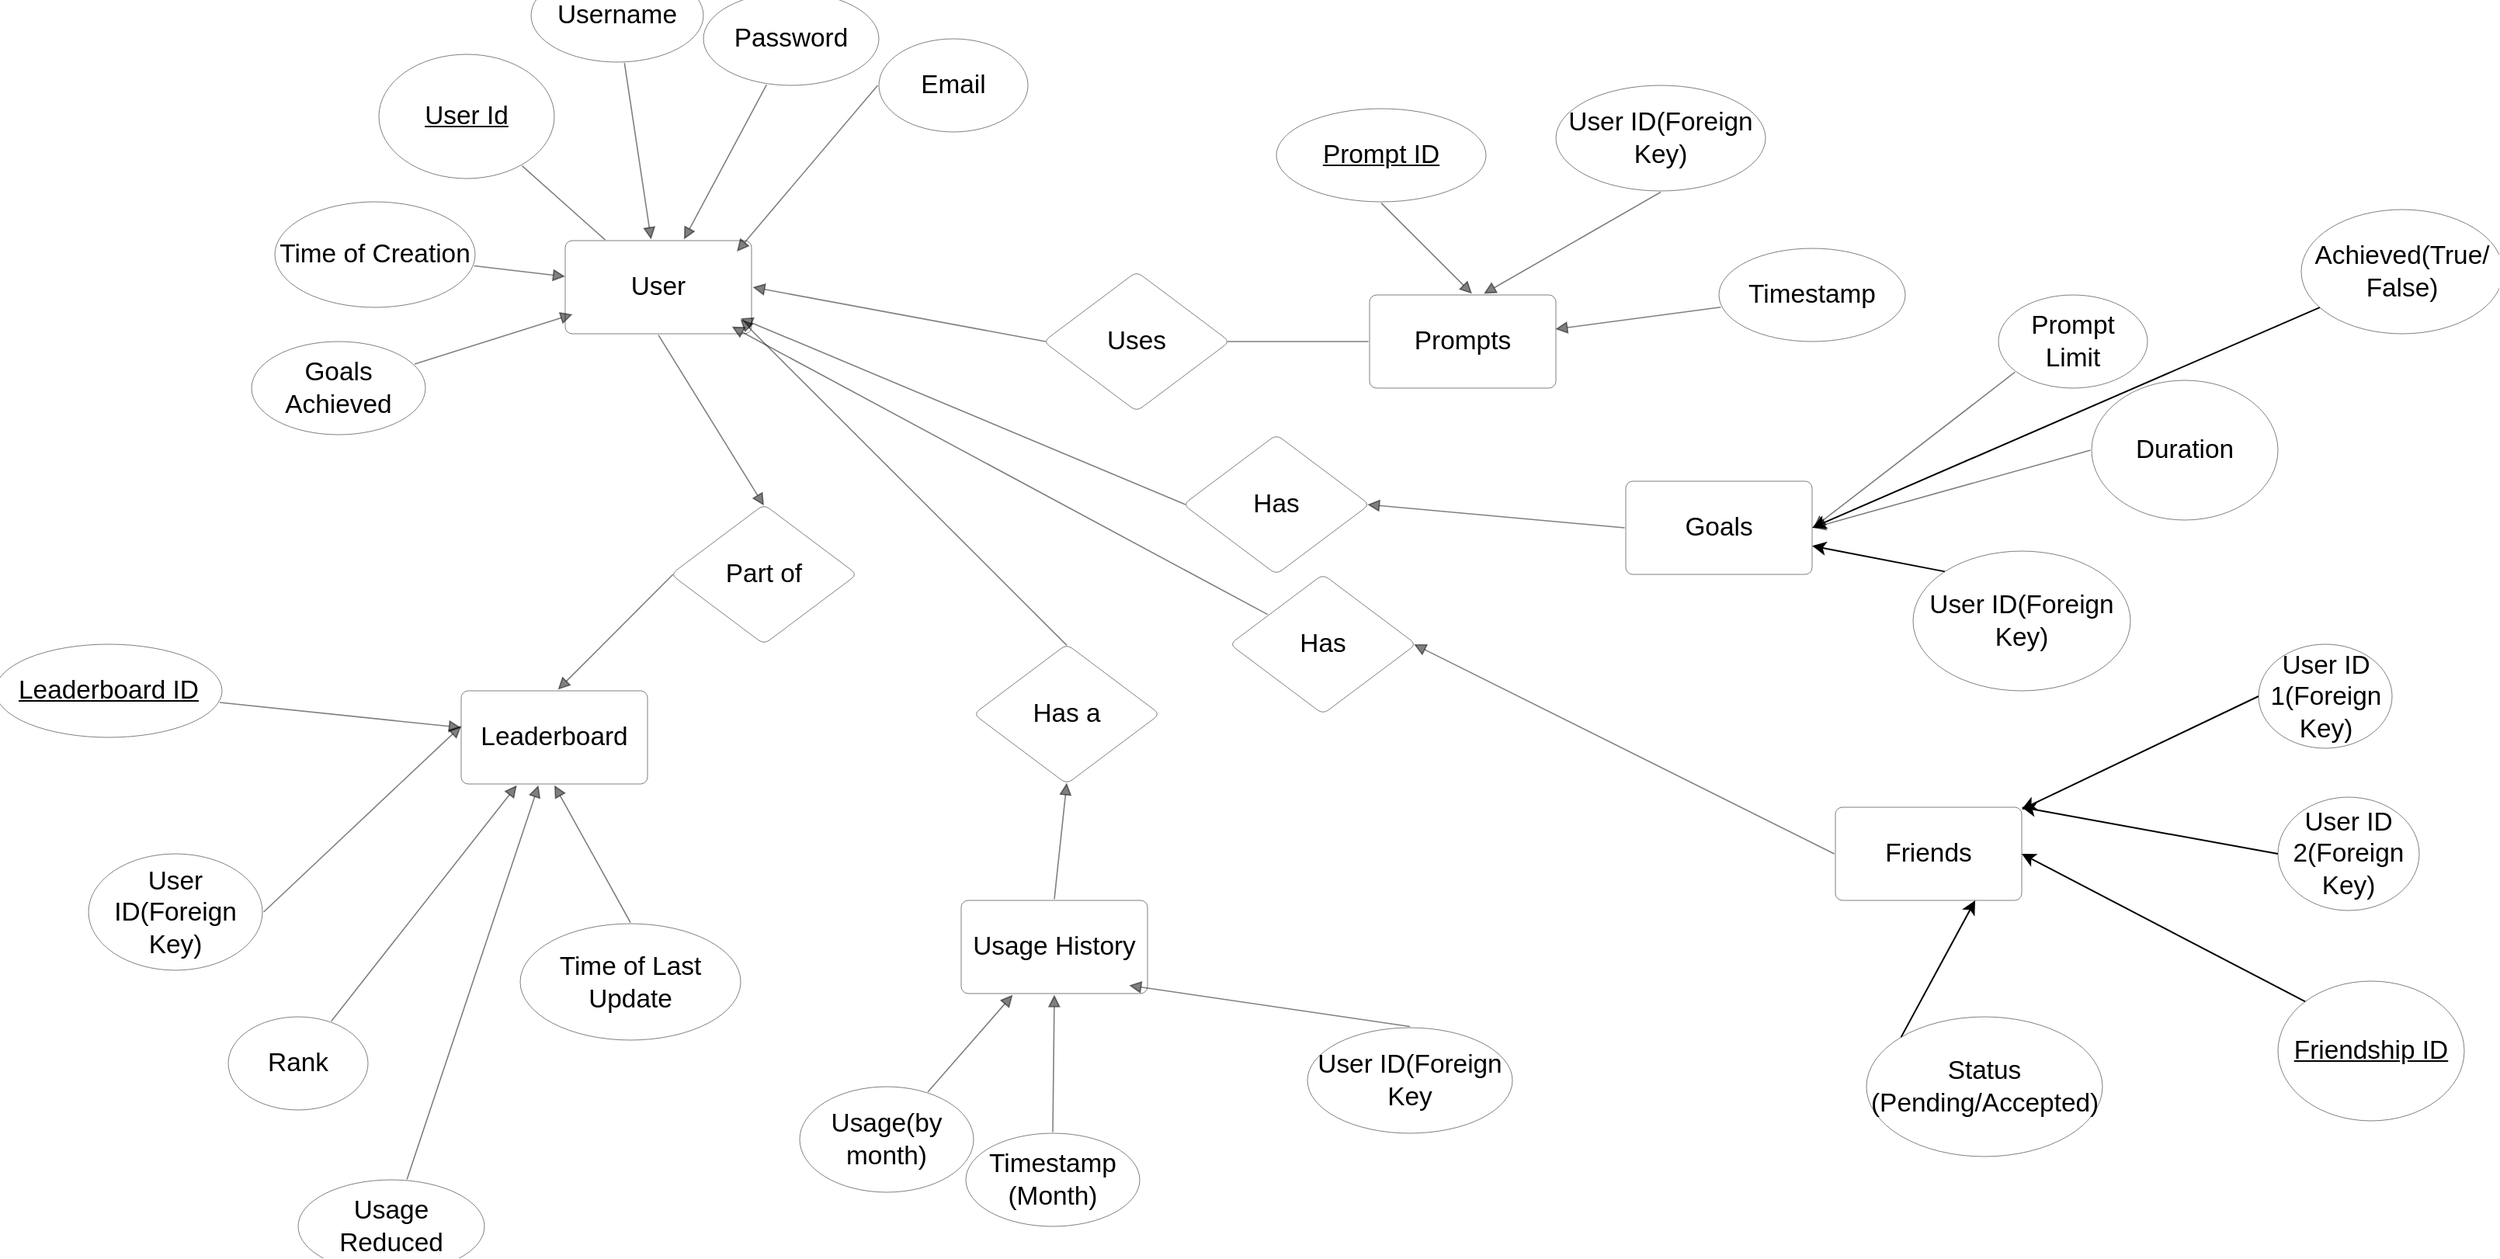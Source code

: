 <mxfile version="26.1.1">
  <diagram name="Page-1" id="rgw146ufzZoBZj60LVnX">
    <mxGraphModel dx="2614" dy="1009" grid="1" gridSize="10" guides="1" tooltips="1" connect="1" arrows="1" fold="1" page="1" pageScale="1" pageWidth="850" pageHeight="1100" math="0" shadow="0">
      <root>
        <mxCell id="0" />
        <mxCell id="1" parent="0" />
        <mxCell id="pBhk6hYcNa5oJ38XfevX-1" value="User" style="html=1;overflow=block;blockSpacing=1;whiteSpace=wrap;fontSize=16.7;spacing=3.8;rounded=1;absoluteArcSize=1;arcSize=9;strokeWidth=NaN;lucidId=RAx2RNamdaET;opacity=50;" vertex="1" parent="1">
          <mxGeometry x="232" y="190" width="120" height="60" as="geometry" />
        </mxCell>
        <mxCell id="pBhk6hYcNa5oJ38XfevX-2" value="User Id" style="html=1;overflow=block;blockSpacing=1;whiteSpace=wrap;ellipse;fontSize=16.7;fontStyle=4;spacing=3.8;rounded=1;absoluteArcSize=1;arcSize=9;strokeWidth=NaN;lucidId=mBx2xycQQQi0;opacity=50;" vertex="1" parent="1">
          <mxGeometry x="112" y="70" width="113" height="80" as="geometry" />
        </mxCell>
        <mxCell id="pBhk6hYcNa5oJ38XfevX-3" value="" style="html=1;jettySize=18;whiteSpace=wrap;fontSize=13;strokeOpacity=100;strokeWidth=0.8;rounded=0;startArrow=none;endArrow=none;exitX=0.816;exitY=0.898;exitPerimeter=0;entryX=0.215;entryY=-0.007;entryPerimeter=0;lucidId=QBx29NSqDVfw;opacity=50;" edge="1" parent="1" source="pBhk6hYcNa5oJ38XfevX-2" target="pBhk6hYcNa5oJ38XfevX-1">
          <mxGeometry width="100" height="100" relative="1" as="geometry">
            <Array as="points" />
          </mxGeometry>
        </mxCell>
        <mxCell id="pBhk6hYcNa5oJ38XfevX-4" value="Username" style="html=1;overflow=block;blockSpacing=1;whiteSpace=wrap;ellipse;fontSize=16.7;spacing=3.8;rounded=1;absoluteArcSize=1;arcSize=9;strokeWidth=NaN;lucidId=zCx2m.am~pAe;opacity=50;" vertex="1" parent="1">
          <mxGeometry x="210" y="15" width="111" height="60" as="geometry" />
        </mxCell>
        <mxCell id="pBhk6hYcNa5oJ38XfevX-5" value="Password" style="html=1;overflow=block;blockSpacing=1;whiteSpace=wrap;ellipse;fontSize=16.7;spacing=3.8;rounded=1;absoluteArcSize=1;arcSize=9;strokeWidth=NaN;lucidId=MCx2OL_JUfjr;opacity=50;" vertex="1" parent="1">
          <mxGeometry x="321" y="30" width="113" height="60" as="geometry" />
        </mxCell>
        <mxCell id="pBhk6hYcNa5oJ38XfevX-6" value="Email" style="html=1;overflow=block;blockSpacing=1;whiteSpace=wrap;ellipse;fontSize=16.7;spacing=3.8;rounded=1;absoluteArcSize=1;arcSize=9;strokeWidth=NaN;lucidId=3Cx21_-UDnBR;opacity=50;" vertex="1" parent="1">
          <mxGeometry x="434" y="60" width="96" height="60" as="geometry" />
        </mxCell>
        <mxCell id="pBhk6hYcNa5oJ38XfevX-7" value="" style="html=1;jettySize=18;whiteSpace=wrap;fontSize=13;strokeOpacity=100;strokeWidth=0.8;rounded=0;startArrow=none;endArrow=block;endFill=1;exitX=0.542;exitY=1.01;exitPerimeter=0;entryX=0.461;entryY=-0.012;entryPerimeter=0;lucidId=yDx2VGfh~Mno;opacity=50;" edge="1" parent="1" source="pBhk6hYcNa5oJ38XfevX-4" target="pBhk6hYcNa5oJ38XfevX-1">
          <mxGeometry width="100" height="100" relative="1" as="geometry">
            <Array as="points" />
          </mxGeometry>
        </mxCell>
        <mxCell id="pBhk6hYcNa5oJ38XfevX-8" value="" style="html=1;jettySize=18;whiteSpace=wrap;fontSize=13;strokeOpacity=100;strokeWidth=0.8;rounded=0;startArrow=none;endArrow=block;endFill=1;exitX=0.36;exitY=0.992;exitPerimeter=0;entryX=0.637;entryY=-0.012;entryPerimeter=0;lucidId=IDx2xzr~d._R;opacity=50;" edge="1" parent="1" source="pBhk6hYcNa5oJ38XfevX-5" target="pBhk6hYcNa5oJ38XfevX-1">
          <mxGeometry width="100" height="100" relative="1" as="geometry">
            <Array as="points" />
          </mxGeometry>
        </mxCell>
        <mxCell id="pBhk6hYcNa5oJ38XfevX-9" value="" style="html=1;jettySize=18;whiteSpace=wrap;fontSize=13;strokeOpacity=100;strokeWidth=0.8;rounded=0;startArrow=none;endArrow=block;endFill=1;exitX=-0.008;exitY=0.5;exitPerimeter=0;entryX=0.921;entryY=0.118;entryPerimeter=0;lucidId=ODx2Zh8OgOvg;opacity=50;" edge="1" parent="1" source="pBhk6hYcNa5oJ38XfevX-6" target="pBhk6hYcNa5oJ38XfevX-1">
          <mxGeometry width="100" height="100" relative="1" as="geometry">
            <Array as="points" />
          </mxGeometry>
        </mxCell>
        <mxCell id="pBhk6hYcNa5oJ38XfevX-10" value="Prompt Limit" style="html=1;overflow=block;blockSpacing=1;whiteSpace=wrap;ellipse;fontSize=16.7;spacing=3.8;rounded=1;absoluteArcSize=1;arcSize=9;strokeWidth=NaN;lucidId=YDx2T28T0lMS;opacity=50;" vertex="1" parent="1">
          <mxGeometry x="1155" y="225" width="96" height="60" as="geometry" />
        </mxCell>
        <mxCell id="pBhk6hYcNa5oJ38XfevX-11" value="" style="html=1;jettySize=18;whiteSpace=wrap;fontSize=13;strokeOpacity=100;strokeWidth=0.8;rounded=0;startArrow=none;endArrow=block;endFill=1;exitX=0.111;exitY=0.829;exitPerimeter=0;entryX=1.006;entryY=0.5;entryPerimeter=0;lucidId=jEx20pw6NL5b;opacity=50;" edge="1" parent="1" source="pBhk6hYcNa5oJ38XfevX-10" target="pBhk6hYcNa5oJ38XfevX-27">
          <mxGeometry width="100" height="100" relative="1" as="geometry">
            <Array as="points" />
          </mxGeometry>
        </mxCell>
        <mxCell id="pBhk6hYcNa5oJ38XfevX-12" value="Time of Creation" style="html=1;overflow=block;blockSpacing=1;whiteSpace=wrap;ellipse;fontSize=16.7;spacing=3.8;rounded=1;absoluteArcSize=1;arcSize=9;strokeWidth=NaN;lucidId=yEx2c-KcOb.2;opacity=50;" vertex="1" parent="1">
          <mxGeometry x="45" y="165" width="129" height="68" as="geometry" />
        </mxCell>
        <mxCell id="pBhk6hYcNa5oJ38XfevX-13" value="" style="html=1;jettySize=18;whiteSpace=wrap;fontSize=13;strokeOpacity=100;strokeWidth=0.8;rounded=0;startArrow=none;endArrow=block;endFill=1;exitX=0.995;exitY=0.607;exitPerimeter=0;entryX=0;entryY=0.386;entryPerimeter=0;lucidId=WEx2BDClQmO.;opacity=50;" edge="1" parent="1" source="pBhk6hYcNa5oJ38XfevX-12" target="pBhk6hYcNa5oJ38XfevX-1">
          <mxGeometry width="100" height="100" relative="1" as="geometry">
            <Array as="points" />
          </mxGeometry>
        </mxCell>
        <mxCell id="pBhk6hYcNa5oJ38XfevX-14" value="" style="html=1;jettySize=18;whiteSpace=wrap;fontSize=13;strokeOpacity=100;strokeWidth=0.8;rounded=0;startArrow=block;startFill=1;endArrow=none;exitX=1.006;exitY=0.5;exitPerimeter=0;entryX=0.012;entryY=0.5;entryPerimeter=0;lucidId=4Ex24Pu8XBkI;opacity=50;" edge="1" parent="1" source="pBhk6hYcNa5oJ38XfevX-1" target="pBhk6hYcNa5oJ38XfevX-15">
          <mxGeometry width="100" height="100" relative="1" as="geometry">
            <Array as="points" />
          </mxGeometry>
        </mxCell>
        <mxCell id="pBhk6hYcNa5oJ38XfevX-15" value="Uses" style="html=1;overflow=block;blockSpacing=1;whiteSpace=wrap;rhombus;fontSize=16.7;spacing=3.8;rounded=1;absoluteArcSize=1;arcSize=9;strokeWidth=NaN;lucidId=CFx2vJ5EgboX;opacity=50;" vertex="1" parent="1">
          <mxGeometry x="540" y="210" width="120" height="90" as="geometry" />
        </mxCell>
        <mxCell id="pBhk6hYcNa5oJ38XfevX-16" value="Prompts" style="html=1;overflow=block;blockSpacing=1;whiteSpace=wrap;fontSize=16.7;spacing=3.8;rounded=1;absoluteArcSize=1;arcSize=9;strokeWidth=NaN;lucidId=NFx2.22BVop2;opacity=50;" vertex="1" parent="1">
          <mxGeometry x="750" y="225" width="120" height="60" as="geometry" />
        </mxCell>
        <mxCell id="pBhk6hYcNa5oJ38XfevX-17" value="" style="html=1;jettySize=18;whiteSpace=wrap;fontSize=13;strokeOpacity=100;strokeWidth=0.8;rounded=0;startArrow=none;endArrow=none;exitX=-0.006;exitY=0.5;exitPerimeter=0;entryX=0.988;entryY=0.5;entryPerimeter=0;lucidId=9Fx2n1Hd-RP-;opacity=50;" edge="1" parent="1" source="pBhk6hYcNa5oJ38XfevX-16" target="pBhk6hYcNa5oJ38XfevX-15">
          <mxGeometry width="100" height="100" relative="1" as="geometry">
            <Array as="points" />
          </mxGeometry>
        </mxCell>
        <mxCell id="pBhk6hYcNa5oJ38XfevX-18" value="Prompt ID" style="html=1;overflow=block;blockSpacing=1;whiteSpace=wrap;ellipse;fontSize=16.7;fontStyle=4;spacing=3.8;rounded=1;absoluteArcSize=1;arcSize=9;strokeWidth=NaN;lucidId=WGx2.-buPZKc;opacity=50;" vertex="1" parent="1">
          <mxGeometry x="690" y="105" width="135" height="60" as="geometry" />
        </mxCell>
        <mxCell id="pBhk6hYcNa5oJ38XfevX-19" value="User ID(Foreign Key)" style="html=1;overflow=block;blockSpacing=1;whiteSpace=wrap;ellipse;fontSize=16.7;spacing=3.8;rounded=1;absoluteArcSize=1;arcSize=9;strokeWidth=NaN;lucidId=.Gx2o4d4AaiW;opacity=50;" vertex="1" parent="1">
          <mxGeometry x="870" y="90" width="135" height="68" as="geometry" />
        </mxCell>
        <mxCell id="pBhk6hYcNa5oJ38XfevX-20" value="Timestamp" style="html=1;overflow=block;blockSpacing=1;whiteSpace=wrap;ellipse;fontSize=16.7;spacing=3.8;rounded=1;absoluteArcSize=1;arcSize=9;strokeWidth=NaN;lucidId=QHx2GhDHNDqJ;opacity=50;" vertex="1" parent="1">
          <mxGeometry x="975" y="195" width="120" height="60" as="geometry" />
        </mxCell>
        <mxCell id="pBhk6hYcNa5oJ38XfevX-21" value="" style="html=1;jettySize=18;whiteSpace=wrap;fontSize=13;strokeOpacity=100;strokeWidth=0.8;rounded=0;startArrow=none;endArrow=block;endFill=1;exitX=0.5;exitY=1.013;exitPerimeter=0;entryX=0.55;entryY=-0.012;entryPerimeter=0;lucidId=bIx2lAghV5iP;opacity=50;" edge="1" parent="1" source="pBhk6hYcNa5oJ38XfevX-18" target="pBhk6hYcNa5oJ38XfevX-16">
          <mxGeometry width="100" height="100" relative="1" as="geometry">
            <Array as="points" />
          </mxGeometry>
        </mxCell>
        <mxCell id="pBhk6hYcNa5oJ38XfevX-22" value="" style="html=1;jettySize=18;whiteSpace=wrap;fontSize=13;strokeOpacity=100;strokeWidth=0.8;rounded=0;startArrow=none;endArrow=block;endFill=1;exitX=0.5;exitY=1.011;exitPerimeter=0;entryX=0.613;entryY=-0.013;entryPerimeter=0;lucidId=gIx2_wnh63PB;opacity=50;" edge="1" parent="1" source="pBhk6hYcNa5oJ38XfevX-19" target="pBhk6hYcNa5oJ38XfevX-16">
          <mxGeometry width="100" height="100" relative="1" as="geometry">
            <Array as="points" />
          </mxGeometry>
        </mxCell>
        <mxCell id="pBhk6hYcNa5oJ38XfevX-23" value="" style="html=1;jettySize=18;whiteSpace=wrap;fontSize=13;strokeOpacity=100;strokeWidth=0.8;rounded=0;startArrow=none;endArrow=block;endFill=1;exitX=0.01;exitY=0.631;exitPerimeter=0;entryX=0.997;entryY=0.367;entryPerimeter=0;lucidId=lIx2hbdXT7L-;opacity=50;" edge="1" parent="1" source="pBhk6hYcNa5oJ38XfevX-20" target="pBhk6hYcNa5oJ38XfevX-16">
          <mxGeometry width="100" height="100" relative="1" as="geometry">
            <Array as="points" />
          </mxGeometry>
        </mxCell>
        <mxCell id="pBhk6hYcNa5oJ38XfevX-24" value="Leaderboard" style="html=1;overflow=block;blockSpacing=1;whiteSpace=wrap;fontSize=16.7;spacing=3.8;rounded=1;absoluteArcSize=1;arcSize=9;strokeWidth=NaN;lucidId=95Q2UMxfIZaX;opacity=50;" vertex="1" parent="1">
          <mxGeometry x="165" y="480" width="120" height="60" as="geometry" />
        </mxCell>
        <mxCell id="pBhk6hYcNa5oJ38XfevX-25" value="Goals Achieved" style="html=1;overflow=block;blockSpacing=1;whiteSpace=wrap;ellipse;fontSize=16.7;spacing=3.8;rounded=1;absoluteArcSize=1;arcSize=9;strokeWidth=NaN;lucidId=J6Q2vdmyr6ui;opacity=50;" vertex="1" parent="1">
          <mxGeometry x="30" y="255" width="112" height="60" as="geometry" />
        </mxCell>
        <mxCell id="pBhk6hYcNa5oJ38XfevX-26" value="" style="html=1;jettySize=18;whiteSpace=wrap;fontSize=13;strokeOpacity=100;strokeWidth=0.8;rounded=0;startArrow=none;endArrow=block;endFill=1;exitX=0.938;exitY=0.242;exitPerimeter=0;entryX=0.04;entryY=0.791;entryPerimeter=0;lucidId=Y6Q2g8p9iy5J;opacity=50;" edge="1" parent="1" source="pBhk6hYcNa5oJ38XfevX-25" target="pBhk6hYcNa5oJ38XfevX-1">
          <mxGeometry width="100" height="100" relative="1" as="geometry">
            <Array as="points" />
          </mxGeometry>
        </mxCell>
        <mxCell id="pBhk6hYcNa5oJ38XfevX-27" value="Goals" style="html=1;overflow=block;blockSpacing=1;whiteSpace=wrap;fontSize=16.7;spacing=3.8;rounded=1;absoluteArcSize=1;arcSize=9;strokeWidth=NaN;lucidId=~~Q2LNWAmLXl;opacity=50;" vertex="1" parent="1">
          <mxGeometry x="915" y="345" width="120" height="60" as="geometry" />
        </mxCell>
        <mxCell id="pBhk6hYcNa5oJ38XfevX-28" value="Friends" style="html=1;overflow=block;blockSpacing=1;whiteSpace=wrap;fontSize=16.7;spacing=3.8;rounded=1;absoluteArcSize=1;arcSize=9;strokeWidth=NaN;lucidId=gaR2~LET.yTY;opacity=50;" vertex="1" parent="1">
          <mxGeometry x="1050" y="555" width="120" height="60" as="geometry" />
        </mxCell>
        <mxCell id="pBhk6hYcNa5oJ38XfevX-29" value="Usage(by month)" style="html=1;overflow=block;blockSpacing=1;whiteSpace=wrap;ellipse;fontSize=16.7;spacing=3.8;rounded=1;absoluteArcSize=1;arcSize=9;strokeWidth=NaN;lucidId=~hR2pr2lQpwR;opacity=50;" vertex="1" parent="1">
          <mxGeometry x="383" y="735" width="112" height="68" as="geometry" />
        </mxCell>
        <mxCell id="pBhk6hYcNa5oJ38XfevX-30" value="" style="html=1;jettySize=18;whiteSpace=wrap;fontSize=13;strokeOpacity=100;strokeWidth=0.8;rounded=0;startArrow=none;endArrow=block;endFill=1;exitX=0.737;exitY=0.049;exitPerimeter=0;entryX=0.277;entryY=1.013;entryPerimeter=0;lucidId=HiR2O-QbZ80i;opacity=50;" edge="1" parent="1" source="pBhk6hYcNa5oJ38XfevX-29" target="pBhk6hYcNa5oJ38XfevX-40">
          <mxGeometry width="100" height="100" relative="1" as="geometry">
            <Array as="points" />
          </mxGeometry>
        </mxCell>
        <mxCell id="pBhk6hYcNa5oJ38XfevX-31" value="User ID(Foreign Key)" style="html=1;overflow=block;blockSpacing=1;whiteSpace=wrap;ellipse;fontSize=16.7;spacing=3.8;rounded=1;absoluteArcSize=1;arcSize=9;strokeWidth=NaN;lucidId=emR228JIYt~K;opacity=50;" vertex="1" parent="1">
          <mxGeometry x="-75" y="585" width="112" height="75" as="geometry" />
        </mxCell>
        <mxCell id="pBhk6hYcNa5oJ38XfevX-32" value="" style="html=1;jettySize=18;whiteSpace=wrap;fontSize=13;strokeOpacity=100;strokeWidth=0.8;rounded=0;startArrow=none;endArrow=block;endFill=1;exitX=1.007;exitY=0.5;exitPerimeter=0;entryX=0.001;entryY=0.375;entryPerimeter=0;lucidId=5mR2LmbSr6EH;opacity=50;" edge="1" parent="1" source="pBhk6hYcNa5oJ38XfevX-31" target="pBhk6hYcNa5oJ38XfevX-24">
          <mxGeometry width="100" height="100" relative="1" as="geometry">
            <Array as="points" />
          </mxGeometry>
        </mxCell>
        <mxCell id="pBhk6hYcNa5oJ38XfevX-33" value="Rank" style="html=1;overflow=block;blockSpacing=1;whiteSpace=wrap;ellipse;fontSize=16.7;spacing=3.8;rounded=1;absoluteArcSize=1;arcSize=9;strokeWidth=NaN;lucidId=7mR2.K7n7p7q;opacity=50;" vertex="1" parent="1">
          <mxGeometry x="15" y="690" width="90" height="60" as="geometry" />
        </mxCell>
        <mxCell id="pBhk6hYcNa5oJ38XfevX-34" value="" style="html=1;jettySize=18;whiteSpace=wrap;fontSize=13;strokeOpacity=100;strokeWidth=0.8;rounded=0;startArrow=none;endArrow=block;endFill=1;exitX=0.737;exitY=0.047;exitPerimeter=0;entryX=0.299;entryY=1.013;entryPerimeter=0;lucidId=TnR2k5oyFTTt;opacity=50;" edge="1" parent="1" source="pBhk6hYcNa5oJ38XfevX-33" target="pBhk6hYcNa5oJ38XfevX-24">
          <mxGeometry width="100" height="100" relative="1" as="geometry">
            <Array as="points" />
          </mxGeometry>
        </mxCell>
        <mxCell id="pBhk6hYcNa5oJ38XfevX-35" value="Usage Reduced" style="html=1;overflow=block;blockSpacing=1;whiteSpace=wrap;ellipse;fontSize=16.7;spacing=3.8;rounded=1;absoluteArcSize=1;arcSize=9;strokeWidth=NaN;lucidId=goR27YkbTugn;opacity=50;" vertex="1" parent="1">
          <mxGeometry x="60" y="795" width="120" height="60" as="geometry" />
        </mxCell>
        <mxCell id="pBhk6hYcNa5oJ38XfevX-36" value="" style="html=1;jettySize=18;whiteSpace=wrap;fontSize=13;strokeOpacity=100;strokeWidth=0.8;rounded=0;startArrow=none;endArrow=block;endFill=1;exitX=0.584;exitY=-0.005;exitPerimeter=0;entryX=0.415;entryY=1.013;entryPerimeter=0;lucidId=BoR2N8a9Mm_Z;opacity=50;" edge="1" parent="1" source="pBhk6hYcNa5oJ38XfevX-35" target="pBhk6hYcNa5oJ38XfevX-24">
          <mxGeometry width="100" height="100" relative="1" as="geometry">
            <Array as="points" />
          </mxGeometry>
        </mxCell>
        <mxCell id="pBhk6hYcNa5oJ38XfevX-37" value="Time of Last Update" style="html=1;overflow=block;blockSpacing=1;whiteSpace=wrap;ellipse;fontSize=16.7;spacing=3.8;rounded=1;absoluteArcSize=1;arcSize=9;strokeWidth=NaN;lucidId=jpR2R.h94Z0~;opacity=50;" vertex="1" parent="1">
          <mxGeometry x="203" y="630" width="142" height="75" as="geometry" />
        </mxCell>
        <mxCell id="pBhk6hYcNa5oJ38XfevX-38" value="Part of" style="html=1;overflow=block;blockSpacing=1;whiteSpace=wrap;rhombus;fontSize=16.7;spacing=3.8;rounded=1;absoluteArcSize=1;arcSize=9;strokeWidth=NaN;lucidId=BpR2~a8cirIl;opacity=50;" vertex="1" parent="1">
          <mxGeometry x="300" y="360" width="120" height="90" as="geometry" />
        </mxCell>
        <mxCell id="pBhk6hYcNa5oJ38XfevX-39" value="" style="html=1;jettySize=18;whiteSpace=wrap;fontSize=13;strokeOpacity=100;strokeWidth=0.8;rounded=0;startArrow=none;endArrow=block;endFill=1;exitX=0.5;exitY=-0.01;exitPerimeter=0;entryX=0.5;entryY=1.013;entryPerimeter=0;lucidId=kqR2GbuDG8cL;opacity=50;" edge="1" parent="1" source="pBhk6hYcNa5oJ38XfevX-37" target="pBhk6hYcNa5oJ38XfevX-24">
          <mxGeometry width="100" height="100" relative="1" as="geometry">
            <Array as="points" />
          </mxGeometry>
        </mxCell>
        <mxCell id="pBhk6hYcNa5oJ38XfevX-40" value="Usage History" style="html=1;overflow=block;blockSpacing=1;whiteSpace=wrap;fontSize=16.7;spacing=3.8;rounded=1;absoluteArcSize=1;arcSize=9;strokeWidth=NaN;lucidId=~KR29njfEcyo;opacity=50;" vertex="1" parent="1">
          <mxGeometry x="487" y="615" width="120" height="60" as="geometry" />
        </mxCell>
        <mxCell id="pBhk6hYcNa5oJ38XfevX-41" value="" style="html=1;jettySize=18;whiteSpace=wrap;fontSize=13;strokeOpacity=100;strokeWidth=0.8;rounded=0;startArrow=none;endArrow=block;endFill=1;exitX=0.5;exitY=-0.013;exitPerimeter=0;entryX=0.5;entryY=0.992;entryPerimeter=0;lucidId=MLR29So9zbpq;opacity=50;" edge="1" parent="1" source="pBhk6hYcNa5oJ38XfevX-40" target="pBhk6hYcNa5oJ38XfevX-42">
          <mxGeometry width="100" height="100" relative="1" as="geometry">
            <Array as="points" />
          </mxGeometry>
        </mxCell>
        <mxCell id="pBhk6hYcNa5oJ38XfevX-42" value="Has a" style="html=1;overflow=block;blockSpacing=1;whiteSpace=wrap;rhombus;fontSize=16.7;spacing=3.8;rounded=1;absoluteArcSize=1;arcSize=9;strokeWidth=NaN;lucidId=OLR2A9TdJpPo;opacity=50;" vertex="1" parent="1">
          <mxGeometry x="495" y="450" width="120" height="90" as="geometry" />
        </mxCell>
        <mxCell id="pBhk6hYcNa5oJ38XfevX-43" value="" style="html=1;jettySize=18;whiteSpace=wrap;fontSize=13;strokeOpacity=100;strokeWidth=0.8;rounded=0;startArrow=none;endArrow=block;endFill=1;exitX=0.5;exitY=0.008;exitPerimeter=0;entryX=0.94;entryY=0.843;entryPerimeter=0;lucidId=VLR2WzCLcb~V;opacity=50;" edge="1" parent="1" source="pBhk6hYcNa5oJ38XfevX-42" target="pBhk6hYcNa5oJ38XfevX-1">
          <mxGeometry width="100" height="100" relative="1" as="geometry">
            <Array as="points" />
          </mxGeometry>
        </mxCell>
        <mxCell id="pBhk6hYcNa5oJ38XfevX-44" value="" style="html=1;jettySize=18;whiteSpace=wrap;fontSize=13;strokeOpacity=100;strokeWidth=0.8;rounded=0;startArrow=none;endArrow=block;endFill=1;exitX=-0.006;exitY=0.5;exitPerimeter=0;entryX=0.988;entryY=0.5;entryPerimeter=0;lucidId=aNR2lgBmNA1B;opacity=50;" edge="1" parent="1" source="pBhk6hYcNa5oJ38XfevX-27" target="pBhk6hYcNa5oJ38XfevX-45">
          <mxGeometry width="100" height="100" relative="1" as="geometry">
            <Array as="points" />
          </mxGeometry>
        </mxCell>
        <mxCell id="pBhk6hYcNa5oJ38XfevX-45" value="Has" style="html=1;overflow=block;blockSpacing=1;whiteSpace=wrap;rhombus;fontSize=16.7;spacing=3.8;rounded=1;absoluteArcSize=1;arcSize=9;strokeWidth=NaN;lucidId=bNR2_yHD6F14;opacity=50;" vertex="1" parent="1">
          <mxGeometry x="630" y="315" width="120" height="90" as="geometry" />
        </mxCell>
        <mxCell id="pBhk6hYcNa5oJ38XfevX-46" value="" style="html=1;jettySize=18;whiteSpace=wrap;fontSize=13;strokeOpacity=100;strokeWidth=0.8;rounded=0;startArrow=none;endArrow=block;endFill=1;exitX=0.012;exitY=0.5;exitPerimeter=0;lucidId=oNR2dLZ3dRlw;opacity=50;" edge="1" parent="1" source="pBhk6hYcNa5oJ38XfevX-45">
          <mxGeometry width="100" height="100" relative="1" as="geometry">
            <Array as="points" />
            <mxPoint x="345" y="240" as="targetPoint" />
          </mxGeometry>
        </mxCell>
        <mxCell id="pBhk6hYcNa5oJ38XfevX-47" value="" style="html=1;jettySize=18;whiteSpace=wrap;fontSize=13;strokeOpacity=100;strokeWidth=0.8;rounded=0;startArrow=none;endArrow=block;endFill=1;exitX=-0.006;exitY=0.5;exitPerimeter=0;entryX=0.988;entryY=0.5;entryPerimeter=0;lucidId=HNR2pvrnm1b6;opacity=50;" edge="1" parent="1" source="pBhk6hYcNa5oJ38XfevX-28" target="pBhk6hYcNa5oJ38XfevX-48">
          <mxGeometry width="100" height="100" relative="1" as="geometry">
            <Array as="points" />
          </mxGeometry>
        </mxCell>
        <mxCell id="pBhk6hYcNa5oJ38XfevX-48" value="Has" style="html=1;overflow=block;blockSpacing=1;whiteSpace=wrap;rhombus;fontSize=16.7;spacing=3.8;rounded=1;absoluteArcSize=1;arcSize=9;strokeWidth=NaN;lucidId=INR2XN9SJRrh;opacity=50;" vertex="1" parent="1">
          <mxGeometry x="660" y="405" width="120" height="90" as="geometry" />
        </mxCell>
        <mxCell id="pBhk6hYcNa5oJ38XfevX-49" value="" style="html=1;jettySize=18;whiteSpace=wrap;fontSize=13;strokeOpacity=100;strokeWidth=0.8;rounded=0;startArrow=none;endArrow=block;endFill=1;exitX=0.203;exitY=0.287;exitPerimeter=0;entryX=0.894;entryY=0.923;entryPerimeter=0;lucidId=2NR2k~gamHXr;opacity=50;" edge="1" parent="1" source="pBhk6hYcNa5oJ38XfevX-48" target="pBhk6hYcNa5oJ38XfevX-1">
          <mxGeometry width="100" height="100" relative="1" as="geometry">
            <Array as="points" />
          </mxGeometry>
        </mxCell>
        <mxCell id="pBhk6hYcNa5oJ38XfevX-50" value="" style="html=1;jettySize=18;whiteSpace=wrap;fontSize=13;strokeOpacity=100;strokeWidth=0.8;rounded=0;startArrow=none;endArrow=block;endFill=1;exitX=0.5;exitY=1.013;exitPerimeter=0;entryX=0.5;entryY=0.008;entryPerimeter=0;lucidId=.OR2dx4Sv38y;opacity=50;" edge="1" parent="1" source="pBhk6hYcNa5oJ38XfevX-1" target="pBhk6hYcNa5oJ38XfevX-38">
          <mxGeometry width="100" height="100" relative="1" as="geometry">
            <Array as="points" />
          </mxGeometry>
        </mxCell>
        <mxCell id="pBhk6hYcNa5oJ38XfevX-51" value="" style="html=1;jettySize=18;whiteSpace=wrap;fontSize=13;strokeOpacity=100;strokeWidth=0.8;rounded=0;startArrow=none;endArrow=block;endFill=1;exitX=0.012;exitY=0.5;exitPerimeter=0;entryX=0.519;entryY=-0.012;entryPerimeter=0;lucidId=~OR2ubE3eO1J;opacity=50;" edge="1" parent="1" source="pBhk6hYcNa5oJ38XfevX-38" target="pBhk6hYcNa5oJ38XfevX-24">
          <mxGeometry width="100" height="100" relative="1" as="geometry">
            <Array as="points" />
          </mxGeometry>
        </mxCell>
        <mxCell id="pBhk6hYcNa5oJ38XfevX-52" value="Duration" style="html=1;overflow=block;blockSpacing=1;whiteSpace=wrap;ellipse;fontSize=16.7;spacing=3.8;rounded=1;absoluteArcSize=1;arcSize=9;strokeWidth=NaN;lucidId=DPR20rHnx.pf;opacity=50;" vertex="1" parent="1">
          <mxGeometry x="1215" y="280" width="120" height="90" as="geometry" />
        </mxCell>
        <mxCell id="pBhk6hYcNa5oJ38XfevX-53" value="" style="html=1;jettySize=18;whiteSpace=wrap;fontSize=13;strokeOpacity=100;strokeWidth=0.8;rounded=0;startArrow=none;endArrow=block;endFill=1;exitX=-0.006;exitY=0.5;exitPerimeter=0;entryX=1.006;entryY=0.5;entryPerimeter=0;lucidId=1PR2p3vmKx2~;opacity=50;" edge="1" parent="1" source="pBhk6hYcNa5oJ38XfevX-52" target="pBhk6hYcNa5oJ38XfevX-27">
          <mxGeometry width="100" height="100" relative="1" as="geometry">
            <Array as="points" />
          </mxGeometry>
        </mxCell>
        <mxCell id="pBhk6hYcNa5oJ38XfevX-54" value="Timestamp&lt;div&gt;(Month)&lt;/div&gt;" style="html=1;overflow=block;blockSpacing=1;whiteSpace=wrap;ellipse;fontSize=16.7;spacing=3.8;rounded=1;absoluteArcSize=1;arcSize=9;strokeWidth=NaN;lucidId=lXR2odux5umx;opacity=50;" vertex="1" parent="1">
          <mxGeometry x="490" y="765" width="112" height="60" as="geometry" />
        </mxCell>
        <mxCell id="pBhk6hYcNa5oJ38XfevX-55" value="" style="html=1;jettySize=18;whiteSpace=wrap;fontSize=13;strokeOpacity=100;strokeWidth=0.8;rounded=0;startArrow=none;endArrow=block;endFill=1;exitX=0.5;exitY=-0.013;exitPerimeter=0;entryX=0.5;entryY=1.013;entryPerimeter=0;lucidId=zXR29-Ptny9T;opacity=50;" edge="1" parent="1" source="pBhk6hYcNa5oJ38XfevX-54" target="pBhk6hYcNa5oJ38XfevX-40">
          <mxGeometry width="100" height="100" relative="1" as="geometry">
            <Array as="points" />
          </mxGeometry>
        </mxCell>
        <mxCell id="pBhk6hYcNa5oJ38XfevX-56" value="User ID(Foreign Key" style="html=1;overflow=block;blockSpacing=1;whiteSpace=wrap;ellipse;fontSize=16.7;spacing=3.8;rounded=1;absoluteArcSize=1;arcSize=9;strokeWidth=NaN;lucidId=KXR2RlN~KETu;opacity=50;" vertex="1" parent="1">
          <mxGeometry x="710" y="697" width="132" height="68" as="geometry" />
        </mxCell>
        <mxCell id="pBhk6hYcNa5oJ38XfevX-57" value="&lt;u&gt;Leaderboard ID&lt;/u&gt;" style="html=1;overflow=block;blockSpacing=1;whiteSpace=wrap;ellipse;fontSize=16.7;spacing=3.8;rounded=1;absoluteArcSize=1;arcSize=9;strokeWidth=NaN;lucidId=4XR2TXF2uOMs;opacity=50;" vertex="1" parent="1">
          <mxGeometry x="-135" y="450" width="146" height="60" as="geometry" />
        </mxCell>
        <mxCell id="pBhk6hYcNa5oJ38XfevX-58" value="" style="html=1;jettySize=18;whiteSpace=wrap;fontSize=13;strokeOpacity=100;strokeWidth=0.8;rounded=0;startArrow=none;endArrow=block;endFill=1;exitX=0.99;exitY=0.625;exitPerimeter=0;entryX=0;entryY=0.395;entryPerimeter=0;lucidId=pYR2HUKhESBy;opacity=50;" edge="1" parent="1" source="pBhk6hYcNa5oJ38XfevX-57" target="pBhk6hYcNa5oJ38XfevX-24">
          <mxGeometry width="100" height="100" relative="1" as="geometry">
            <Array as="points" />
          </mxGeometry>
        </mxCell>
        <mxCell id="pBhk6hYcNa5oJ38XfevX-59" value="" style="html=1;jettySize=18;whiteSpace=wrap;fontSize=13;strokeOpacity=100;strokeWidth=0.8;rounded=0;startArrow=none;endArrow=block;endFill=1;exitX=0.5;exitY=-0.011;exitPerimeter=0;entryX=0.901;entryY=0.913;entryPerimeter=0;lucidId=HYR2tt63_2Tn;opacity=50;" edge="1" parent="1" source="pBhk6hYcNa5oJ38XfevX-56" target="pBhk6hYcNa5oJ38XfevX-40">
          <mxGeometry width="100" height="100" relative="1" as="geometry">
            <Array as="points" />
          </mxGeometry>
        </mxCell>
        <mxCell id="pBhk6hYcNa5oJ38XfevX-63" style="rounded=0;orthogonalLoop=1;jettySize=auto;html=1;exitX=0;exitY=0.5;exitDx=0;exitDy=0;" edge="1" parent="1" source="pBhk6hYcNa5oJ38XfevX-60" target="pBhk6hYcNa5oJ38XfevX-28">
          <mxGeometry relative="1" as="geometry" />
        </mxCell>
        <mxCell id="pBhk6hYcNa5oJ38XfevX-60" value="User ID 1(Foreign Key)" style="html=1;overflow=block;blockSpacing=1;whiteSpace=wrap;ellipse;fontSize=16.7;spacing=3.8;rounded=1;absoluteArcSize=1;arcSize=9;strokeWidth=NaN;lucidId=6YR2JqVGCv8u;opacity=50;resizeWidth=1;resizeHeight=1;" vertex="1" parent="1">
          <mxGeometry x="1322.5" y="450" width="86" height="67" as="geometry" />
        </mxCell>
        <mxCell id="pBhk6hYcNa5oJ38XfevX-65" style="rounded=0;orthogonalLoop=1;jettySize=auto;html=1;exitX=0;exitY=0.5;exitDx=0;exitDy=0;entryX=1;entryY=0;entryDx=0;entryDy=0;" edge="1" parent="1" source="pBhk6hYcNa5oJ38XfevX-62" target="pBhk6hYcNa5oJ38XfevX-28">
          <mxGeometry relative="1" as="geometry" />
        </mxCell>
        <mxCell id="pBhk6hYcNa5oJ38XfevX-62" value="User ID 2(Foreign Key)" style="html=1;overflow=block;blockSpacing=1;whiteSpace=wrap;ellipse;fontSize=16.7;spacing=3.8;rounded=1;absoluteArcSize=1;arcSize=9;strokeWidth=NaN;lucidId=6YR2JqVGCv8u;opacity=50;" vertex="1" parent="1">
          <mxGeometry x="1335" y="548.5" width="91" height="73" as="geometry" />
        </mxCell>
        <mxCell id="pBhk6hYcNa5oJ38XfevX-79" style="rounded=0;orthogonalLoop=1;jettySize=auto;html=1;exitX=0;exitY=0;exitDx=0;exitDy=0;entryX=0.75;entryY=1;entryDx=0;entryDy=0;" edge="1" parent="1" source="pBhk6hYcNa5oJ38XfevX-78" target="pBhk6hYcNa5oJ38XfevX-28">
          <mxGeometry relative="1" as="geometry" />
        </mxCell>
        <mxCell id="pBhk6hYcNa5oJ38XfevX-78" value="Status&lt;div&gt;(Pending/Accepted)&lt;/div&gt;" style="html=1;overflow=block;blockSpacing=1;whiteSpace=wrap;ellipse;fontSize=16.7;spacing=3.8;rounded=1;absoluteArcSize=1;arcSize=9;strokeWidth=NaN;lucidId=DPR20rHnx.pf;opacity=50;" vertex="1" parent="1">
          <mxGeometry x="1070" y="690" width="152" height="90" as="geometry" />
        </mxCell>
        <mxCell id="pBhk6hYcNa5oJ38XfevX-82" style="rounded=0;orthogonalLoop=1;jettySize=auto;html=1;exitX=0;exitY=0;exitDx=0;exitDy=0;entryX=1;entryY=0.5;entryDx=0;entryDy=0;" edge="1" parent="1" source="pBhk6hYcNa5oJ38XfevX-81" target="pBhk6hYcNa5oJ38XfevX-28">
          <mxGeometry relative="1" as="geometry" />
        </mxCell>
        <mxCell id="pBhk6hYcNa5oJ38XfevX-81" value="&lt;u&gt;Friendship ID&lt;/u&gt;" style="html=1;overflow=block;blockSpacing=1;whiteSpace=wrap;ellipse;fontSize=16.7;spacing=3.8;rounded=1;absoluteArcSize=1;arcSize=9;strokeWidth=NaN;lucidId=DPR20rHnx.pf;opacity=50;" vertex="1" parent="1">
          <mxGeometry x="1335" y="667" width="120" height="90" as="geometry" />
        </mxCell>
        <mxCell id="pBhk6hYcNa5oJ38XfevX-89" value="" style="rounded=0;orthogonalLoop=1;jettySize=auto;html=1;entryX=1;entryY=0.5;entryDx=0;entryDy=0;" edge="1" parent="1" source="pBhk6hYcNa5oJ38XfevX-88" target="pBhk6hYcNa5oJ38XfevX-27">
          <mxGeometry relative="1" as="geometry" />
        </mxCell>
        <mxCell id="pBhk6hYcNa5oJ38XfevX-88" value="Achieved(True/&lt;div&gt;False)&lt;/div&gt;" style="html=1;overflow=block;blockSpacing=1;whiteSpace=wrap;ellipse;fontSize=16.7;spacing=3.8;rounded=1;absoluteArcSize=1;arcSize=9;strokeWidth=NaN;lucidId=DPR20rHnx.pf;opacity=50;" vertex="1" parent="1">
          <mxGeometry x="1350" y="170" width="130" height="80" as="geometry" />
        </mxCell>
        <mxCell id="pBhk6hYcNa5oJ38XfevX-95" style="rounded=0;orthogonalLoop=1;jettySize=auto;html=1;exitX=0;exitY=0;exitDx=0;exitDy=0;" edge="1" parent="1" source="pBhk6hYcNa5oJ38XfevX-92" target="pBhk6hYcNa5oJ38XfevX-27">
          <mxGeometry relative="1" as="geometry" />
        </mxCell>
        <mxCell id="pBhk6hYcNa5oJ38XfevX-92" value="User ID(Foreign Key)" style="html=1;overflow=block;blockSpacing=1;whiteSpace=wrap;ellipse;fontSize=16.7;spacing=3.8;rounded=1;absoluteArcSize=1;arcSize=9;strokeWidth=NaN;lucidId=DPR20rHnx.pf;opacity=50;" vertex="1" parent="1">
          <mxGeometry x="1100" y="390" width="140" height="90" as="geometry" />
        </mxCell>
      </root>
    </mxGraphModel>
  </diagram>
</mxfile>
